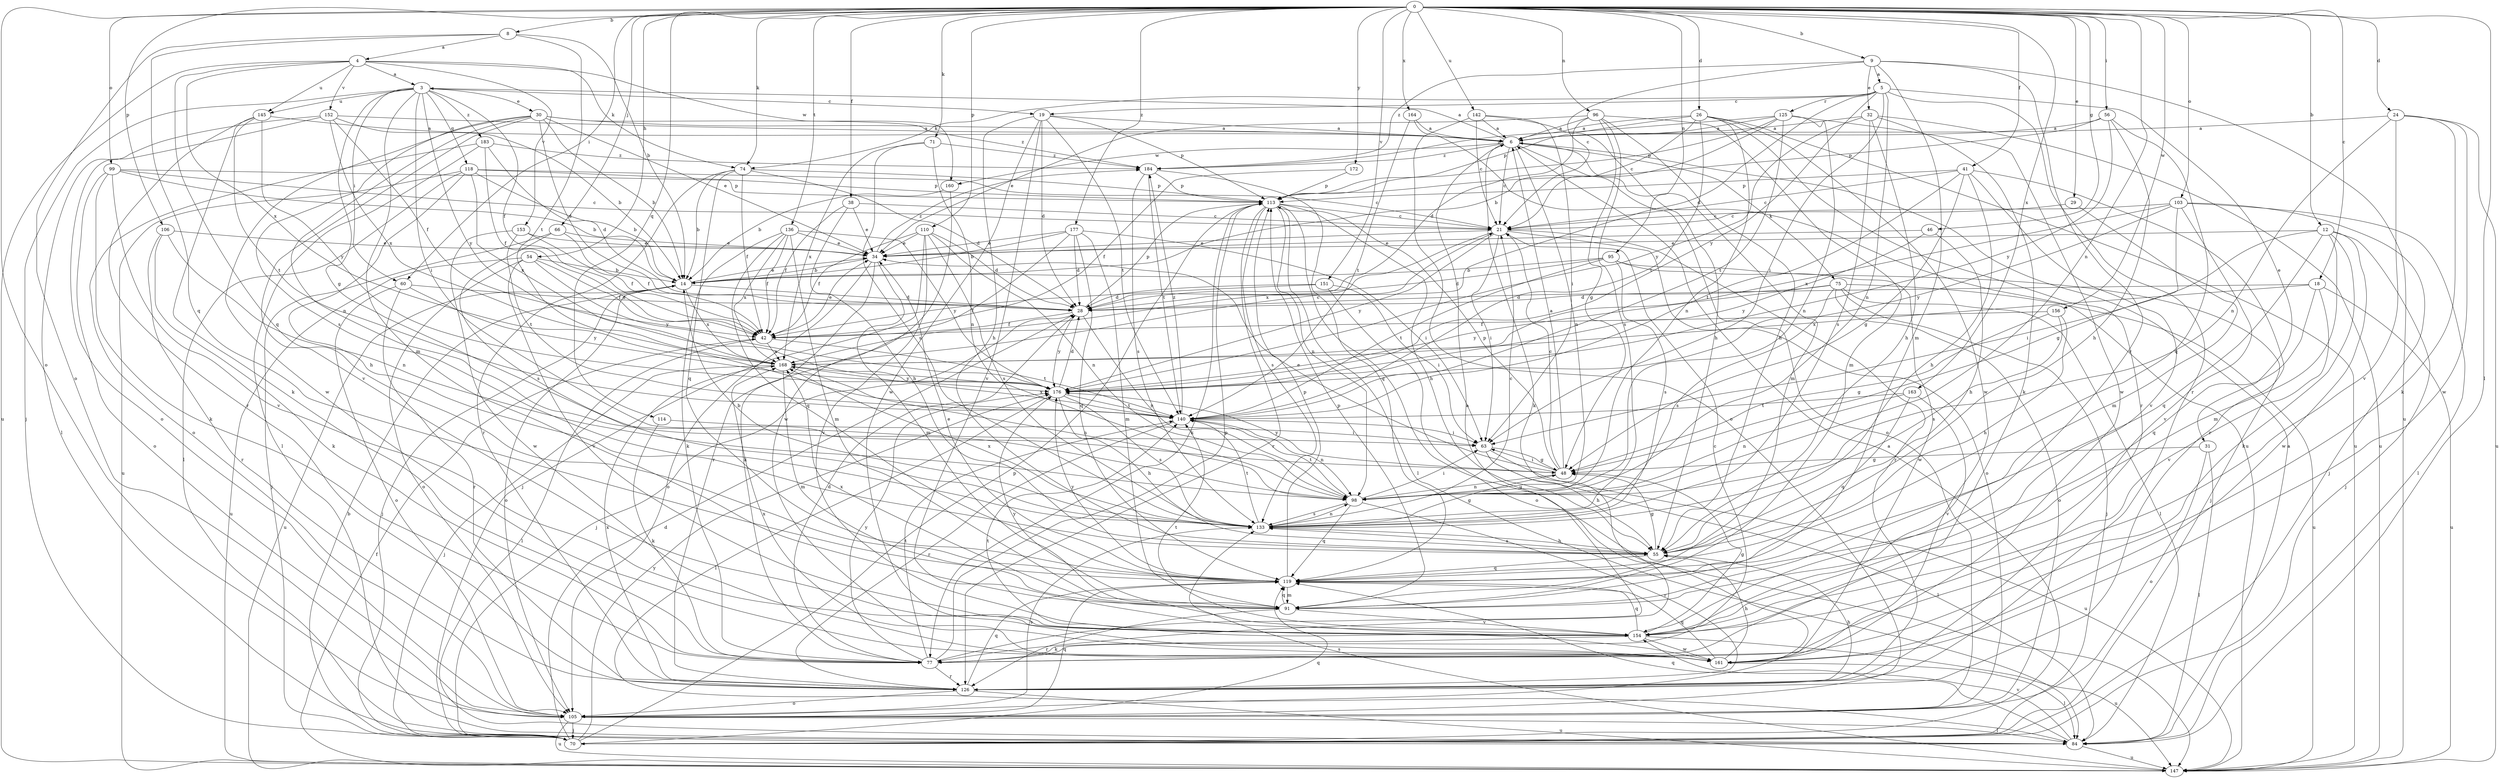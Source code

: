 strict digraph  {
0;
3;
4;
5;
6;
8;
9;
12;
14;
18;
19;
21;
24;
26;
28;
29;
30;
31;
32;
34;
38;
41;
42;
46;
48;
54;
55;
56;
60;
63;
66;
70;
71;
74;
75;
77;
84;
91;
95;
96;
98;
99;
103;
105;
106;
110;
113;
114;
118;
119;
125;
126;
133;
136;
140;
142;
145;
147;
151;
152;
153;
154;
156;
160;
161;
163;
164;
168;
172;
176;
177;
183;
184;
0 -> 8  [label=b];
0 -> 9  [label=b];
0 -> 12  [label=b];
0 -> 18  [label=c];
0 -> 24  [label=d];
0 -> 26  [label=d];
0 -> 29  [label=e];
0 -> 38  [label=f];
0 -> 41  [label=f];
0 -> 46  [label=g];
0 -> 54  [label=h];
0 -> 56  [label=i];
0 -> 60  [label=i];
0 -> 66  [label=j];
0 -> 71  [label=k];
0 -> 74  [label=k];
0 -> 84  [label=l];
0 -> 95  [label=n];
0 -> 96  [label=n];
0 -> 98  [label=n];
0 -> 99  [label=o];
0 -> 103  [label=o];
0 -> 105  [label=o];
0 -> 106  [label=p];
0 -> 110  [label=p];
0 -> 114  [label=q];
0 -> 136  [label=t];
0 -> 142  [label=u];
0 -> 151  [label=v];
0 -> 156  [label=w];
0 -> 163  [label=x];
0 -> 164  [label=x];
0 -> 172  [label=y];
0 -> 177  [label=z];
3 -> 19  [label=c];
3 -> 30  [label=e];
3 -> 42  [label=f];
3 -> 48  [label=g];
3 -> 60  [label=i];
3 -> 63  [label=i];
3 -> 70  [label=j];
3 -> 91  [label=m];
3 -> 118  [label=q];
3 -> 145  [label=u];
3 -> 176  [label=y];
3 -> 183  [label=z];
4 -> 3  [label=a];
4 -> 74  [label=k];
4 -> 119  [label=q];
4 -> 145  [label=u];
4 -> 147  [label=u];
4 -> 152  [label=v];
4 -> 153  [label=v];
4 -> 160  [label=w];
4 -> 168  [label=x];
5 -> 19  [label=c];
5 -> 28  [label=d];
5 -> 31  [label=e];
5 -> 63  [label=i];
5 -> 74  [label=k];
5 -> 98  [label=n];
5 -> 125  [label=r];
5 -> 126  [label=r];
5 -> 176  [label=y];
6 -> 3  [label=a];
6 -> 21  [label=c];
6 -> 75  [label=k];
6 -> 77  [label=k];
6 -> 91  [label=m];
6 -> 98  [label=n];
6 -> 105  [label=o];
6 -> 160  [label=w];
6 -> 184  [label=z];
8 -> 4  [label=a];
8 -> 14  [label=b];
8 -> 105  [label=o];
8 -> 119  [label=q];
8 -> 140  [label=t];
9 -> 5  [label=a];
9 -> 21  [label=c];
9 -> 32  [label=e];
9 -> 91  [label=m];
9 -> 147  [label=u];
9 -> 154  [label=v];
9 -> 184  [label=z];
12 -> 34  [label=e];
12 -> 63  [label=i];
12 -> 70  [label=j];
12 -> 77  [label=k];
12 -> 91  [label=m];
12 -> 119  [label=q];
12 -> 161  [label=w];
14 -> 28  [label=d];
14 -> 34  [label=e];
14 -> 70  [label=j];
14 -> 105  [label=o];
14 -> 147  [label=u];
14 -> 168  [label=x];
18 -> 28  [label=d];
18 -> 119  [label=q];
18 -> 147  [label=u];
18 -> 154  [label=v];
18 -> 168  [label=x];
19 -> 6  [label=a];
19 -> 28  [label=d];
19 -> 55  [label=h];
19 -> 113  [label=p];
19 -> 140  [label=t];
19 -> 154  [label=v];
19 -> 161  [label=w];
21 -> 34  [label=e];
21 -> 63  [label=i];
21 -> 105  [label=o];
21 -> 126  [label=r];
21 -> 168  [label=x];
21 -> 176  [label=y];
24 -> 6  [label=a];
24 -> 77  [label=k];
24 -> 98  [label=n];
24 -> 147  [label=u];
24 -> 154  [label=v];
24 -> 161  [label=w];
26 -> 6  [label=a];
26 -> 21  [label=c];
26 -> 98  [label=n];
26 -> 113  [label=p];
26 -> 126  [label=r];
26 -> 140  [label=t];
26 -> 147  [label=u];
26 -> 161  [label=w];
28 -> 42  [label=f];
28 -> 70  [label=j];
28 -> 98  [label=n];
28 -> 113  [label=p];
28 -> 176  [label=y];
29 -> 21  [label=c];
29 -> 91  [label=m];
30 -> 6  [label=a];
30 -> 14  [label=b];
30 -> 28  [label=d];
30 -> 34  [label=e];
30 -> 98  [label=n];
30 -> 133  [label=s];
30 -> 154  [label=v];
30 -> 161  [label=w];
30 -> 184  [label=z];
31 -> 48  [label=g];
31 -> 84  [label=l];
31 -> 105  [label=o];
32 -> 6  [label=a];
32 -> 55  [label=h];
32 -> 77  [label=k];
32 -> 133  [label=s];
32 -> 147  [label=u];
32 -> 176  [label=y];
34 -> 14  [label=b];
34 -> 77  [label=k];
34 -> 91  [label=m];
34 -> 105  [label=o];
34 -> 184  [label=z];
38 -> 21  [label=c];
38 -> 34  [label=e];
38 -> 42  [label=f];
38 -> 55  [label=h];
41 -> 21  [label=c];
41 -> 48  [label=g];
41 -> 55  [label=h];
41 -> 113  [label=p];
41 -> 126  [label=r];
41 -> 140  [label=t];
41 -> 154  [label=v];
42 -> 34  [label=e];
42 -> 84  [label=l];
42 -> 140  [label=t];
42 -> 168  [label=x];
46 -> 34  [label=e];
46 -> 55  [label=h];
46 -> 176  [label=y];
48 -> 6  [label=a];
48 -> 21  [label=c];
48 -> 34  [label=e];
48 -> 63  [label=i];
48 -> 98  [label=n];
48 -> 113  [label=p];
48 -> 176  [label=y];
54 -> 14  [label=b];
54 -> 42  [label=f];
54 -> 105  [label=o];
54 -> 147  [label=u];
54 -> 154  [label=v];
54 -> 176  [label=y];
55 -> 48  [label=g];
55 -> 119  [label=q];
55 -> 133  [label=s];
56 -> 6  [label=a];
56 -> 55  [label=h];
56 -> 113  [label=p];
56 -> 119  [label=q];
56 -> 176  [label=y];
60 -> 28  [label=d];
60 -> 105  [label=o];
60 -> 126  [label=r];
60 -> 176  [label=y];
63 -> 48  [label=g];
63 -> 55  [label=h];
63 -> 84  [label=l];
63 -> 147  [label=u];
66 -> 34  [label=e];
66 -> 42  [label=f];
66 -> 70  [label=j];
66 -> 133  [label=s];
70 -> 6  [label=a];
70 -> 14  [label=b];
70 -> 28  [label=d];
70 -> 113  [label=p];
70 -> 119  [label=q];
70 -> 176  [label=y];
71 -> 98  [label=n];
71 -> 133  [label=s];
71 -> 168  [label=x];
71 -> 184  [label=z];
74 -> 14  [label=b];
74 -> 28  [label=d];
74 -> 42  [label=f];
74 -> 113  [label=p];
74 -> 119  [label=q];
74 -> 126  [label=r];
75 -> 28  [label=d];
75 -> 70  [label=j];
75 -> 84  [label=l];
75 -> 105  [label=o];
75 -> 133  [label=s];
75 -> 147  [label=u];
75 -> 176  [label=y];
77 -> 6  [label=a];
77 -> 21  [label=c];
77 -> 28  [label=d];
77 -> 113  [label=p];
77 -> 126  [label=r];
77 -> 140  [label=t];
77 -> 176  [label=y];
84 -> 6  [label=a];
84 -> 119  [label=q];
84 -> 147  [label=u];
84 -> 154  [label=v];
91 -> 113  [label=p];
91 -> 119  [label=q];
91 -> 126  [label=r];
91 -> 154  [label=v];
91 -> 168  [label=x];
95 -> 14  [label=b];
95 -> 28  [label=d];
95 -> 70  [label=j];
95 -> 133  [label=s];
95 -> 140  [label=t];
95 -> 161  [label=w];
96 -> 6  [label=a];
96 -> 28  [label=d];
96 -> 34  [label=e];
96 -> 48  [label=g];
96 -> 55  [label=h];
96 -> 91  [label=m];
96 -> 133  [label=s];
98 -> 63  [label=i];
98 -> 119  [label=q];
98 -> 126  [label=r];
98 -> 133  [label=s];
98 -> 140  [label=t];
99 -> 14  [label=b];
99 -> 21  [label=c];
99 -> 77  [label=k];
99 -> 105  [label=o];
99 -> 113  [label=p];
99 -> 154  [label=v];
103 -> 21  [label=c];
103 -> 48  [label=g];
103 -> 70  [label=j];
103 -> 84  [label=l];
103 -> 154  [label=v];
103 -> 168  [label=x];
103 -> 176  [label=y];
105 -> 70  [label=j];
105 -> 84  [label=l];
105 -> 119  [label=q];
105 -> 133  [label=s];
105 -> 147  [label=u];
106 -> 34  [label=e];
106 -> 77  [label=k];
106 -> 98  [label=n];
106 -> 126  [label=r];
110 -> 28  [label=d];
110 -> 34  [label=e];
110 -> 42  [label=f];
110 -> 70  [label=j];
110 -> 98  [label=n];
110 -> 133  [label=s];
110 -> 154  [label=v];
113 -> 21  [label=c];
113 -> 55  [label=h];
113 -> 77  [label=k];
113 -> 84  [label=l];
113 -> 98  [label=n];
113 -> 126  [label=r];
113 -> 133  [label=s];
113 -> 147  [label=u];
114 -> 63  [label=i];
114 -> 77  [label=k];
118 -> 14  [label=b];
118 -> 21  [label=c];
118 -> 55  [label=h];
118 -> 84  [label=l];
118 -> 113  [label=p];
118 -> 147  [label=u];
118 -> 168  [label=x];
119 -> 34  [label=e];
119 -> 91  [label=m];
119 -> 113  [label=p];
119 -> 176  [label=y];
125 -> 6  [label=a];
125 -> 14  [label=b];
125 -> 98  [label=n];
125 -> 113  [label=p];
125 -> 140  [label=t];
125 -> 161  [label=w];
125 -> 184  [label=z];
126 -> 55  [label=h];
126 -> 105  [label=o];
126 -> 119  [label=q];
126 -> 147  [label=u];
126 -> 168  [label=x];
133 -> 14  [label=b];
133 -> 21  [label=c];
133 -> 48  [label=g];
133 -> 55  [label=h];
133 -> 98  [label=n];
133 -> 140  [label=t];
133 -> 168  [label=x];
136 -> 34  [label=e];
136 -> 42  [label=f];
136 -> 77  [label=k];
136 -> 91  [label=m];
136 -> 119  [label=q];
136 -> 168  [label=x];
136 -> 176  [label=y];
140 -> 63  [label=i];
140 -> 98  [label=n];
140 -> 126  [label=r];
140 -> 168  [label=x];
140 -> 184  [label=z];
142 -> 6  [label=a];
142 -> 21  [label=c];
142 -> 55  [label=h];
142 -> 63  [label=i];
142 -> 105  [label=o];
145 -> 6  [label=a];
145 -> 77  [label=k];
145 -> 126  [label=r];
145 -> 140  [label=t];
145 -> 176  [label=y];
147 -> 42  [label=f];
147 -> 133  [label=s];
151 -> 28  [label=d];
151 -> 42  [label=f];
151 -> 63  [label=i];
151 -> 105  [label=o];
152 -> 6  [label=a];
152 -> 14  [label=b];
152 -> 42  [label=f];
152 -> 84  [label=l];
152 -> 105  [label=o];
152 -> 168  [label=x];
153 -> 34  [label=e];
153 -> 42  [label=f];
153 -> 140  [label=t];
153 -> 161  [label=w];
154 -> 48  [label=g];
154 -> 77  [label=k];
154 -> 119  [label=q];
154 -> 140  [label=t];
154 -> 147  [label=u];
154 -> 161  [label=w];
154 -> 176  [label=y];
156 -> 42  [label=f];
156 -> 48  [label=g];
156 -> 55  [label=h];
156 -> 133  [label=s];
160 -> 14  [label=b];
160 -> 161  [label=w];
161 -> 55  [label=h];
161 -> 84  [label=l];
161 -> 119  [label=q];
161 -> 140  [label=t];
161 -> 168  [label=x];
163 -> 98  [label=n];
163 -> 119  [label=q];
163 -> 140  [label=t];
163 -> 154  [label=v];
164 -> 6  [label=a];
164 -> 140  [label=t];
164 -> 147  [label=u];
168 -> 21  [label=c];
168 -> 70  [label=j];
168 -> 91  [label=m];
168 -> 98  [label=n];
168 -> 176  [label=y];
172 -> 42  [label=f];
172 -> 113  [label=p];
176 -> 28  [label=d];
176 -> 55  [label=h];
176 -> 84  [label=l];
176 -> 133  [label=s];
176 -> 140  [label=t];
177 -> 14  [label=b];
177 -> 28  [label=d];
177 -> 34  [label=e];
177 -> 63  [label=i];
177 -> 91  [label=m];
177 -> 119  [label=q];
177 -> 126  [label=r];
183 -> 28  [label=d];
183 -> 42  [label=f];
183 -> 84  [label=l];
183 -> 105  [label=o];
183 -> 184  [label=z];
184 -> 113  [label=p];
184 -> 119  [label=q];
184 -> 133  [label=s];
184 -> 140  [label=t];
}
